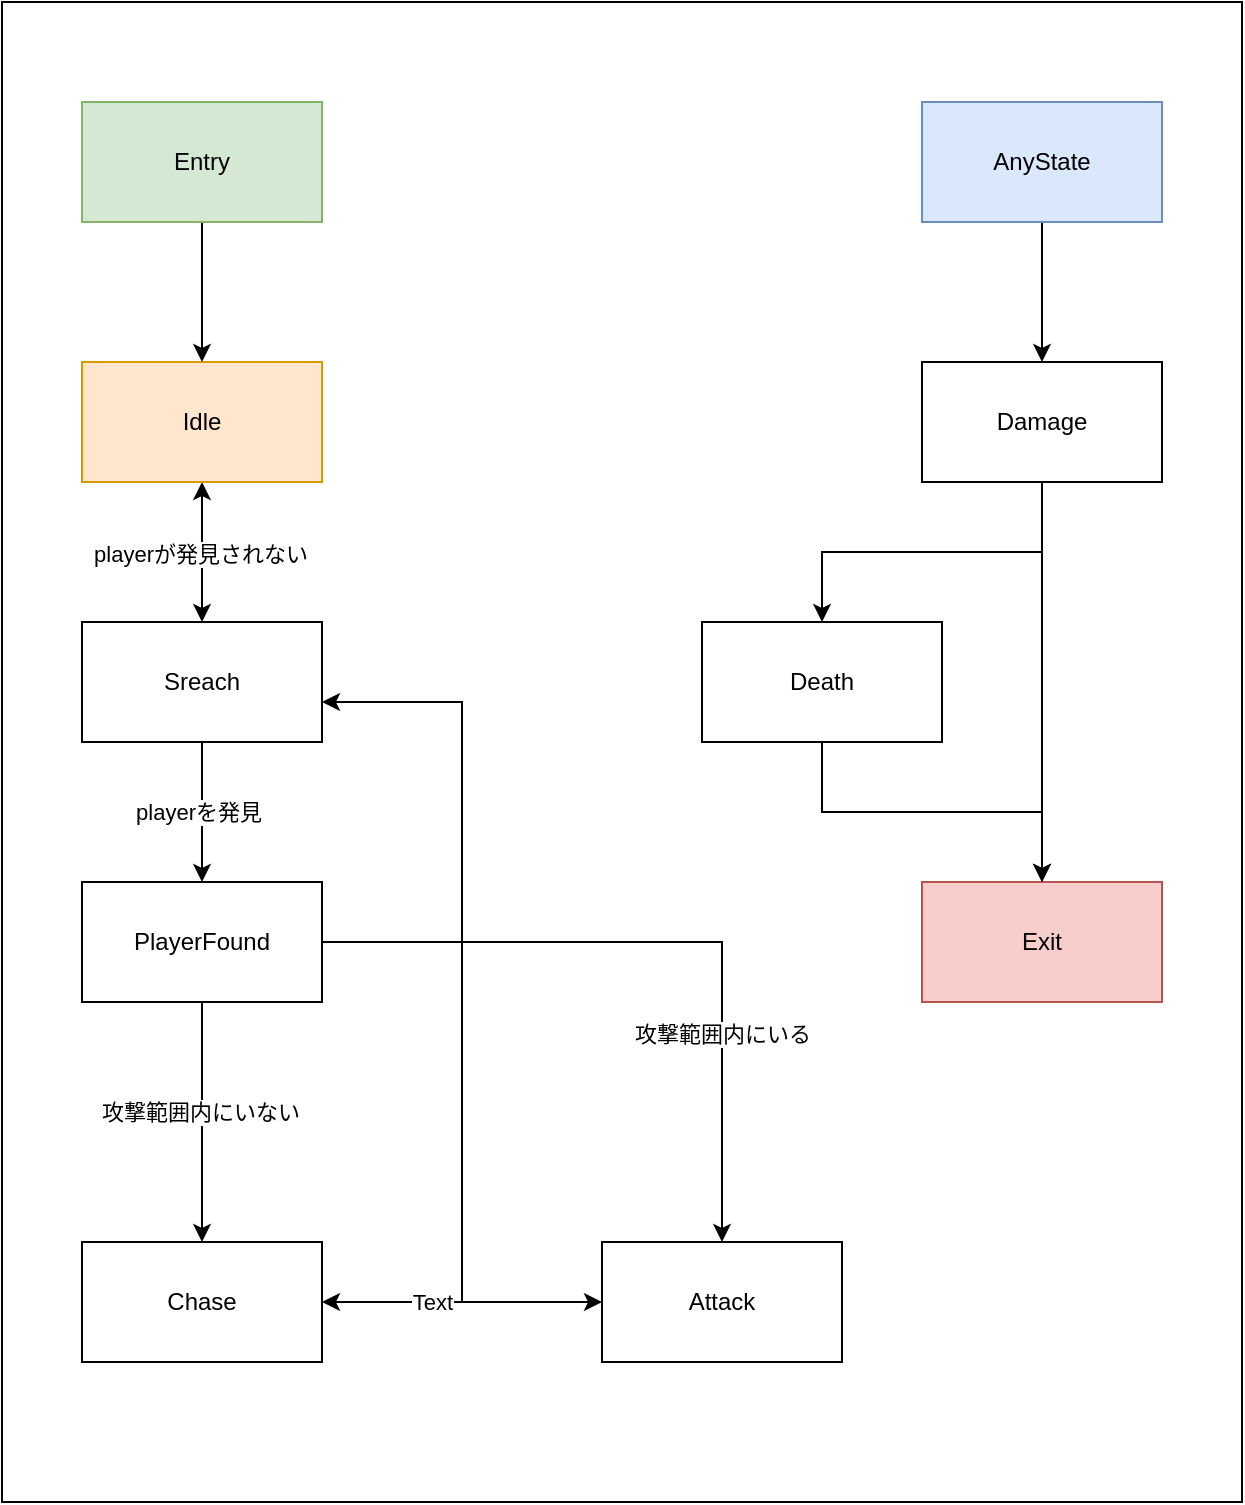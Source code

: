 <mxfile version="21.6.1" type="github">
  <diagram name="Page-1" id="2YBvvXClWsGukQMizWep">
    <mxGraphModel dx="996" dy="619" grid="1" gridSize="10" guides="1" tooltips="1" connect="1" arrows="1" fold="1" page="1" pageScale="1" pageWidth="850" pageHeight="1100" math="0" shadow="0">
      <root>
        <mxCell id="0" />
        <mxCell id="1" parent="0" />
        <mxCell id="iiV7SqjSZfQjSf6b4sjV-4" value="" style="rounded=0;whiteSpace=wrap;html=1;" vertex="1" parent="1">
          <mxGeometry x="160" y="30" width="620" height="750" as="geometry" />
        </mxCell>
        <mxCell id="iiV7SqjSZfQjSf6b4sjV-20" style="edgeStyle=orthogonalEdgeStyle;rounded=0;orthogonalLoop=1;jettySize=auto;html=1;entryX=0.5;entryY=0;entryDx=0;entryDy=0;startArrow=classic;startFill=1;" edge="1" parent="1" source="iiV7SqjSZfQjSf6b4sjV-2" target="iiV7SqjSZfQjSf6b4sjV-3">
          <mxGeometry relative="1" as="geometry" />
        </mxCell>
        <mxCell id="iiV7SqjSZfQjSf6b4sjV-44" value="playerが発見されない" style="edgeLabel;html=1;align=center;verticalAlign=middle;resizable=0;points=[];" vertex="1" connectable="0" parent="iiV7SqjSZfQjSf6b4sjV-20">
          <mxGeometry x="0.023" y="-1" relative="1" as="geometry">
            <mxPoint as="offset" />
          </mxGeometry>
        </mxCell>
        <mxCell id="iiV7SqjSZfQjSf6b4sjV-2" value="Idle" style="rounded=0;whiteSpace=wrap;html=1;fillColor=#ffe6cc;strokeColor=#d79b00;" vertex="1" parent="1">
          <mxGeometry x="200" y="210" width="120" height="60" as="geometry" />
        </mxCell>
        <mxCell id="iiV7SqjSZfQjSf6b4sjV-21" style="edgeStyle=orthogonalEdgeStyle;rounded=0;orthogonalLoop=1;jettySize=auto;html=1;" edge="1" parent="1" source="iiV7SqjSZfQjSf6b4sjV-3" target="iiV7SqjSZfQjSf6b4sjV-6">
          <mxGeometry relative="1" as="geometry" />
        </mxCell>
        <mxCell id="iiV7SqjSZfQjSf6b4sjV-45" value="playerを発見" style="edgeLabel;html=1;align=center;verticalAlign=middle;resizable=0;points=[];" vertex="1" connectable="0" parent="iiV7SqjSZfQjSf6b4sjV-21">
          <mxGeometry x="-0.007" y="-2" relative="1" as="geometry">
            <mxPoint as="offset" />
          </mxGeometry>
        </mxCell>
        <mxCell id="iiV7SqjSZfQjSf6b4sjV-3" value="Sreach" style="rounded=0;whiteSpace=wrap;html=1;" vertex="1" parent="1">
          <mxGeometry x="200" y="340" width="120" height="60" as="geometry" />
        </mxCell>
        <mxCell id="iiV7SqjSZfQjSf6b4sjV-22" style="edgeStyle=orthogonalEdgeStyle;rounded=0;orthogonalLoop=1;jettySize=auto;html=1;" edge="1" parent="1" source="iiV7SqjSZfQjSf6b4sjV-6" target="iiV7SqjSZfQjSf6b4sjV-7">
          <mxGeometry relative="1" as="geometry" />
        </mxCell>
        <mxCell id="iiV7SqjSZfQjSf6b4sjV-47" value="攻撃範囲内にいる" style="edgeLabel;html=1;align=center;verticalAlign=middle;resizable=0;points=[];" vertex="1" connectable="0" parent="iiV7SqjSZfQjSf6b4sjV-22">
          <mxGeometry x="0.403" relative="1" as="geometry">
            <mxPoint as="offset" />
          </mxGeometry>
        </mxCell>
        <mxCell id="iiV7SqjSZfQjSf6b4sjV-31" style="edgeStyle=orthogonalEdgeStyle;rounded=0;orthogonalLoop=1;jettySize=auto;html=1;" edge="1" parent="1" source="iiV7SqjSZfQjSf6b4sjV-6" target="iiV7SqjSZfQjSf6b4sjV-8">
          <mxGeometry relative="1" as="geometry" />
        </mxCell>
        <mxCell id="iiV7SqjSZfQjSf6b4sjV-46" value="攻撃範囲内にいない" style="edgeLabel;html=1;align=center;verticalAlign=middle;resizable=0;points=[];" vertex="1" connectable="0" parent="iiV7SqjSZfQjSf6b4sjV-31">
          <mxGeometry x="-0.09" y="-1" relative="1" as="geometry">
            <mxPoint as="offset" />
          </mxGeometry>
        </mxCell>
        <mxCell id="iiV7SqjSZfQjSf6b4sjV-6" value="PlayerFound" style="rounded=0;whiteSpace=wrap;html=1;" vertex="1" parent="1">
          <mxGeometry x="200" y="470" width="120" height="60" as="geometry" />
        </mxCell>
        <mxCell id="iiV7SqjSZfQjSf6b4sjV-23" style="edgeStyle=orthogonalEdgeStyle;rounded=0;orthogonalLoop=1;jettySize=auto;html=1;startArrow=classic;startFill=1;" edge="1" parent="1" source="iiV7SqjSZfQjSf6b4sjV-7" target="iiV7SqjSZfQjSf6b4sjV-8">
          <mxGeometry relative="1" as="geometry" />
        </mxCell>
        <mxCell id="iiV7SqjSZfQjSf6b4sjV-48" value="Text" style="edgeLabel;html=1;align=center;verticalAlign=middle;resizable=0;points=[];" vertex="1" connectable="0" parent="iiV7SqjSZfQjSf6b4sjV-23">
          <mxGeometry x="0.223" relative="1" as="geometry">
            <mxPoint as="offset" />
          </mxGeometry>
        </mxCell>
        <mxCell id="iiV7SqjSZfQjSf6b4sjV-7" value="Attack" style="rounded=0;whiteSpace=wrap;html=1;" vertex="1" parent="1">
          <mxGeometry x="460" y="650" width="120" height="60" as="geometry" />
        </mxCell>
        <mxCell id="iiV7SqjSZfQjSf6b4sjV-8" value="Chase" style="rounded=0;whiteSpace=wrap;html=1;" vertex="1" parent="1">
          <mxGeometry x="200" y="650" width="120" height="60" as="geometry" />
        </mxCell>
        <mxCell id="iiV7SqjSZfQjSf6b4sjV-19" style="edgeStyle=orthogonalEdgeStyle;rounded=0;orthogonalLoop=1;jettySize=auto;html=1;" edge="1" parent="1" source="iiV7SqjSZfQjSf6b4sjV-9" target="iiV7SqjSZfQjSf6b4sjV-2">
          <mxGeometry relative="1" as="geometry" />
        </mxCell>
        <mxCell id="iiV7SqjSZfQjSf6b4sjV-9" value="Entry" style="rounded=0;whiteSpace=wrap;html=1;fillColor=#d5e8d4;strokeColor=#82b366;" vertex="1" parent="1">
          <mxGeometry x="200" y="80" width="120" height="60" as="geometry" />
        </mxCell>
        <mxCell id="iiV7SqjSZfQjSf6b4sjV-10" value="Exit" style="rounded=0;whiteSpace=wrap;html=1;fillColor=#f8cecc;strokeColor=#b85450;" vertex="1" parent="1">
          <mxGeometry x="620" y="470" width="120" height="60" as="geometry" />
        </mxCell>
        <mxCell id="iiV7SqjSZfQjSf6b4sjV-27" style="edgeStyle=orthogonalEdgeStyle;rounded=0;orthogonalLoop=1;jettySize=auto;html=1;" edge="1" parent="1" source="iiV7SqjSZfQjSf6b4sjV-11" target="iiV7SqjSZfQjSf6b4sjV-24">
          <mxGeometry relative="1" as="geometry" />
        </mxCell>
        <mxCell id="iiV7SqjSZfQjSf6b4sjV-11" value="AnyState" style="rounded=0;whiteSpace=wrap;html=1;fillColor=#dae8fc;strokeColor=#6c8ebf;" vertex="1" parent="1">
          <mxGeometry x="620" y="80" width="120" height="60" as="geometry" />
        </mxCell>
        <mxCell id="iiV7SqjSZfQjSf6b4sjV-28" style="edgeStyle=orthogonalEdgeStyle;rounded=0;orthogonalLoop=1;jettySize=auto;html=1;" edge="1" parent="1" source="iiV7SqjSZfQjSf6b4sjV-24" target="iiV7SqjSZfQjSf6b4sjV-25">
          <mxGeometry relative="1" as="geometry" />
        </mxCell>
        <mxCell id="iiV7SqjSZfQjSf6b4sjV-30" style="edgeStyle=orthogonalEdgeStyle;rounded=0;orthogonalLoop=1;jettySize=auto;html=1;" edge="1" parent="1" source="iiV7SqjSZfQjSf6b4sjV-24" target="iiV7SqjSZfQjSf6b4sjV-10">
          <mxGeometry relative="1" as="geometry" />
        </mxCell>
        <mxCell id="iiV7SqjSZfQjSf6b4sjV-24" value="Damage" style="rounded=0;whiteSpace=wrap;html=1;" vertex="1" parent="1">
          <mxGeometry x="620" y="210" width="120" height="60" as="geometry" />
        </mxCell>
        <mxCell id="iiV7SqjSZfQjSf6b4sjV-29" style="edgeStyle=orthogonalEdgeStyle;rounded=0;orthogonalLoop=1;jettySize=auto;html=1;" edge="1" parent="1" source="iiV7SqjSZfQjSf6b4sjV-25" target="iiV7SqjSZfQjSf6b4sjV-10">
          <mxGeometry relative="1" as="geometry" />
        </mxCell>
        <mxCell id="iiV7SqjSZfQjSf6b4sjV-25" value="Death" style="rounded=0;whiteSpace=wrap;html=1;" vertex="1" parent="1">
          <mxGeometry x="510" y="340" width="120" height="60" as="geometry" />
        </mxCell>
        <mxCell id="iiV7SqjSZfQjSf6b4sjV-42" style="edgeStyle=elbowEdgeStyle;rounded=0;orthogonalLoop=1;jettySize=auto;html=1;elbow=vertical;" edge="1" parent="1" target="iiV7SqjSZfQjSf6b4sjV-3">
          <mxGeometry relative="1" as="geometry">
            <mxPoint x="390" y="680" as="sourcePoint" />
            <mxPoint x="350" y="380" as="targetPoint" />
            <Array as="points">
              <mxPoint x="390" y="380" />
            </Array>
          </mxGeometry>
        </mxCell>
      </root>
    </mxGraphModel>
  </diagram>
</mxfile>
